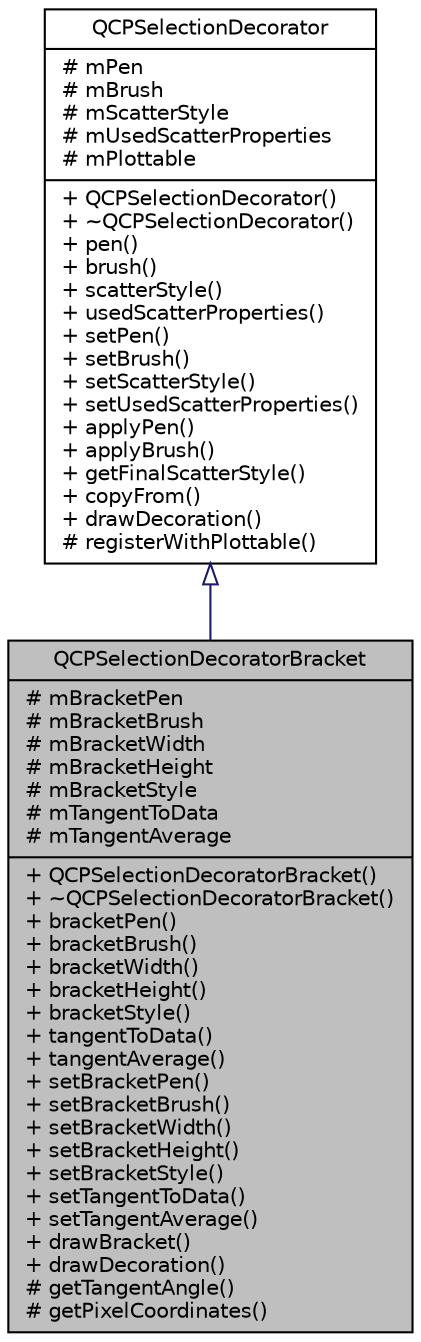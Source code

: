 digraph "QCPSelectionDecoratorBracket"
{
  edge [fontname="Helvetica",fontsize="10",labelfontname="Helvetica",labelfontsize="10"];
  node [fontname="Helvetica",fontsize="10",shape=record];
  Node1104 [label="{QCPSelectionDecoratorBracket\n|# mBracketPen\l# mBracketBrush\l# mBracketWidth\l# mBracketHeight\l# mBracketStyle\l# mTangentToData\l# mTangentAverage\l|+ QCPSelectionDecoratorBracket()\l+ ~QCPSelectionDecoratorBracket()\l+ bracketPen()\l+ bracketBrush()\l+ bracketWidth()\l+ bracketHeight()\l+ bracketStyle()\l+ tangentToData()\l+ tangentAverage()\l+ setBracketPen()\l+ setBracketBrush()\l+ setBracketWidth()\l+ setBracketHeight()\l+ setBracketStyle()\l+ setTangentToData()\l+ setTangentAverage()\l+ drawBracket()\l+ drawDecoration()\l# getTangentAngle()\l# getPixelCoordinates()\l}",height=0.2,width=0.4,color="black", fillcolor="grey75", style="filled", fontcolor="black"];
  Node1105 -> Node1104 [dir="back",color="midnightblue",fontsize="10",style="solid",arrowtail="onormal",fontname="Helvetica"];
  Node1105 [label="{QCPSelectionDecorator\n|# mPen\l# mBrush\l# mScatterStyle\l# mUsedScatterProperties\l# mPlottable\l|+ QCPSelectionDecorator()\l+ ~QCPSelectionDecorator()\l+ pen()\l+ brush()\l+ scatterStyle()\l+ usedScatterProperties()\l+ setPen()\l+ setBrush()\l+ setScatterStyle()\l+ setUsedScatterProperties()\l+ applyPen()\l+ applyBrush()\l+ getFinalScatterStyle()\l+ copyFrom()\l+ drawDecoration()\l# registerWithPlottable()\l}",height=0.2,width=0.4,color="black", fillcolor="white", style="filled",URL="$classQCPSelectionDecorator.html",tooltip="Controls how a plottable&#39;s data selection is drawn. "];
}
